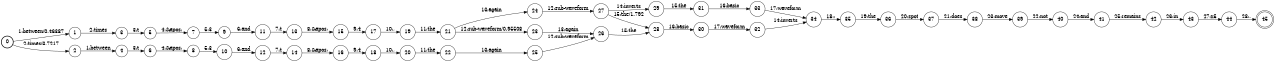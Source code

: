 digraph FST {
rankdir = LR;
size = "8.5,11";
label = "";
center = 1;
orientation = Portrait;
ranksep = "0.4";
nodesep = "0.25";
0 [label = "0", shape = circle, style = bold, fontsize = 14]
	0 -> 1 [label = "1:between/0.46387", fontsize = 14];
	0 -> 2 [label = "2:times/3.7217", fontsize = 14];
1 [label = "1", shape = circle, style = solid, fontsize = 14]
	1 -> 3 [label = "2:times", fontsize = 14];
2 [label = "2", shape = circle, style = solid, fontsize = 14]
	2 -> 4 [label = "1:between", fontsize = 14];
3 [label = "3", shape = circle, style = solid, fontsize = 14]
	3 -> 5 [label = "3:t", fontsize = 14];
4 [label = "4", shape = circle, style = solid, fontsize = 14]
	4 -> 6 [label = "3:t", fontsize = 14];
5 [label = "5", shape = circle, style = solid, fontsize = 14]
	5 -> 7 [label = "4:&apos;", fontsize = 14];
6 [label = "6", shape = circle, style = solid, fontsize = 14]
	6 -> 8 [label = "4:&apos;", fontsize = 14];
7 [label = "7", shape = circle, style = solid, fontsize = 14]
	7 -> 9 [label = "5:3", fontsize = 14];
8 [label = "8", shape = circle, style = solid, fontsize = 14]
	8 -> 10 [label = "5:3", fontsize = 14];
9 [label = "9", shape = circle, style = solid, fontsize = 14]
	9 -> 11 [label = "6:and", fontsize = 14];
10 [label = "10", shape = circle, style = solid, fontsize = 14]
	10 -> 12 [label = "6:and", fontsize = 14];
11 [label = "11", shape = circle, style = solid, fontsize = 14]
	11 -> 13 [label = "7:t", fontsize = 14];
12 [label = "12", shape = circle, style = solid, fontsize = 14]
	12 -> 14 [label = "7:t", fontsize = 14];
13 [label = "13", shape = circle, style = solid, fontsize = 14]
	13 -> 15 [label = "8:&apos;", fontsize = 14];
14 [label = "14", shape = circle, style = solid, fontsize = 14]
	14 -> 16 [label = "8:&apos;", fontsize = 14];
15 [label = "15", shape = circle, style = solid, fontsize = 14]
	15 -> 17 [label = "9:4", fontsize = 14];
16 [label = "16", shape = circle, style = solid, fontsize = 14]
	16 -> 18 [label = "9:4", fontsize = 14];
17 [label = "17", shape = circle, style = solid, fontsize = 14]
	17 -> 19 [label = "10:,", fontsize = 14];
18 [label = "18", shape = circle, style = solid, fontsize = 14]
	18 -> 20 [label = "10:,", fontsize = 14];
19 [label = "19", shape = circle, style = solid, fontsize = 14]
	19 -> 21 [label = "11:the", fontsize = 14];
20 [label = "20", shape = circle, style = solid, fontsize = 14]
	20 -> 22 [label = "11:the", fontsize = 14];
21 [label = "21", shape = circle, style = solid, fontsize = 14]
	21 -> 23 [label = "12:sub-waveform/0.95508", fontsize = 14];
	21 -> 24 [label = "13:again", fontsize = 14];
22 [label = "22", shape = circle, style = solid, fontsize = 14]
	22 -> 25 [label = "13:again", fontsize = 14];
23 [label = "23", shape = circle, style = solid, fontsize = 14]
	23 -> 26 [label = "13:again", fontsize = 14];
24 [label = "24", shape = circle, style = solid, fontsize = 14]
	24 -> 27 [label = "12:sub-waveform", fontsize = 14];
25 [label = "25", shape = circle, style = solid, fontsize = 14]
	25 -> 26 [label = "12:sub-waveform", fontsize = 14];
26 [label = "26", shape = circle, style = solid, fontsize = 14]
	26 -> 28 [label = "15:the", fontsize = 14];
27 [label = "27", shape = circle, style = solid, fontsize = 14]
	27 -> 28 [label = "15:the/1.792", fontsize = 14];
	27 -> 29 [label = "14:inverts", fontsize = 14];
28 [label = "28", shape = circle, style = solid, fontsize = 14]
	28 -> 30 [label = "16:basic", fontsize = 14];
29 [label = "29", shape = circle, style = solid, fontsize = 14]
	29 -> 31 [label = "15:the", fontsize = 14];
30 [label = "30", shape = circle, style = solid, fontsize = 14]
	30 -> 32 [label = "17:waveform", fontsize = 14];
31 [label = "31", shape = circle, style = solid, fontsize = 14]
	31 -> 33 [label = "16:basic", fontsize = 14];
32 [label = "32", shape = circle, style = solid, fontsize = 14]
	32 -> 34 [label = "14:inverts", fontsize = 14];
33 [label = "33", shape = circle, style = solid, fontsize = 14]
	33 -> 34 [label = "17:waveform", fontsize = 14];
34 [label = "34", shape = circle, style = solid, fontsize = 14]
	34 -> 35 [label = "18:;", fontsize = 14];
35 [label = "35", shape = circle, style = solid, fontsize = 14]
	35 -> 36 [label = "19:the", fontsize = 14];
36 [label = "36", shape = circle, style = solid, fontsize = 14]
	36 -> 37 [label = "20:spot", fontsize = 14];
37 [label = "37", shape = circle, style = solid, fontsize = 14]
	37 -> 38 [label = "21:does", fontsize = 14];
38 [label = "38", shape = circle, style = solid, fontsize = 14]
	38 -> 39 [label = "23:move", fontsize = 14];
39 [label = "39", shape = circle, style = solid, fontsize = 14]
	39 -> 40 [label = "22:not", fontsize = 14];
40 [label = "40", shape = circle, style = solid, fontsize = 14]
	40 -> 41 [label = "24:and", fontsize = 14];
41 [label = "41", shape = circle, style = solid, fontsize = 14]
	41 -> 42 [label = "25:remains", fontsize = 14];
42 [label = "42", shape = circle, style = solid, fontsize = 14]
	42 -> 43 [label = "26:in", fontsize = 14];
43 [label = "43", shape = circle, style = solid, fontsize = 14]
	43 -> 44 [label = "27:x5", fontsize = 14];
44 [label = "44", shape = circle, style = solid, fontsize = 14]
	44 -> 45 [label = "28:.", fontsize = 14];
45 [label = "45", shape = doublecircle, style = solid, fontsize = 14]
}
